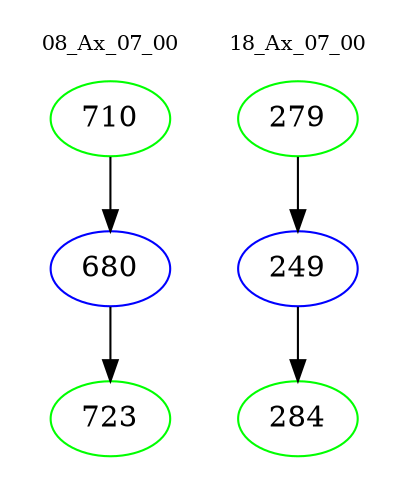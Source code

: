 digraph{
subgraph cluster_0 {
color = white
label = "08_Ax_07_00";
fontsize=10;
T0_710 [label="710", color="green"]
T0_710 -> T0_680 [color="black"]
T0_680 [label="680", color="blue"]
T0_680 -> T0_723 [color="black"]
T0_723 [label="723", color="green"]
}
subgraph cluster_1 {
color = white
label = "18_Ax_07_00";
fontsize=10;
T1_279 [label="279", color="green"]
T1_279 -> T1_249 [color="black"]
T1_249 [label="249", color="blue"]
T1_249 -> T1_284 [color="black"]
T1_284 [label="284", color="green"]
}
}
